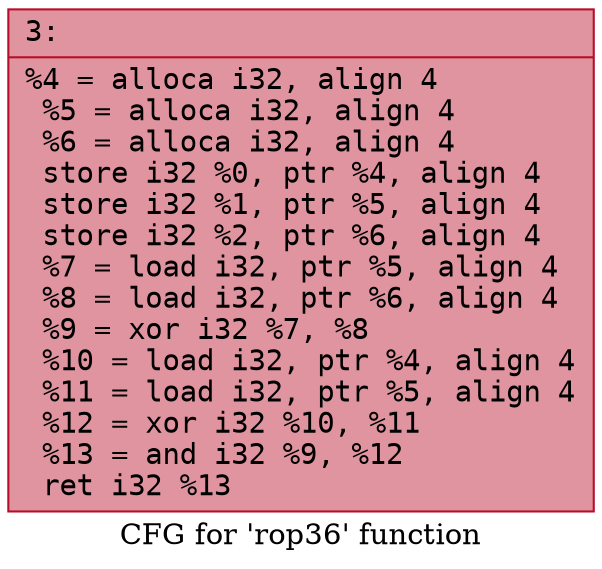 digraph "CFG for 'rop36' function" {
	label="CFG for 'rop36' function";

	Node0x6000015c69e0 [shape=record,color="#b70d28ff", style=filled, fillcolor="#b70d2870" fontname="Courier",label="{3:\l|  %4 = alloca i32, align 4\l  %5 = alloca i32, align 4\l  %6 = alloca i32, align 4\l  store i32 %0, ptr %4, align 4\l  store i32 %1, ptr %5, align 4\l  store i32 %2, ptr %6, align 4\l  %7 = load i32, ptr %5, align 4\l  %8 = load i32, ptr %6, align 4\l  %9 = xor i32 %7, %8\l  %10 = load i32, ptr %4, align 4\l  %11 = load i32, ptr %5, align 4\l  %12 = xor i32 %10, %11\l  %13 = and i32 %9, %12\l  ret i32 %13\l}"];
}

